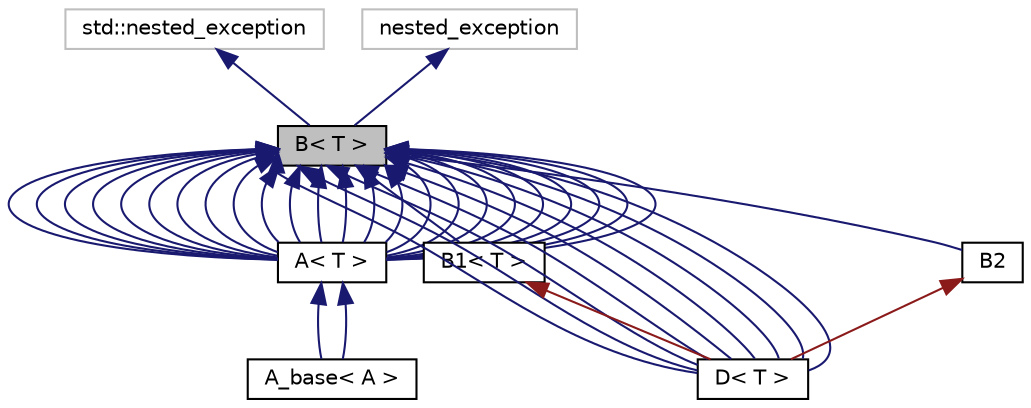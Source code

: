 digraph "B&lt; T &gt;"
{
  edge [fontname="Helvetica",fontsize="10",labelfontname="Helvetica",labelfontsize="10"];
  node [fontname="Helvetica",fontsize="10",shape=record];
  Node0 [label="B\< T \>",height=0.2,width=0.4,color="black", fillcolor="grey75", style="filled", fontcolor="black"];
  Node1 -> Node0 [dir="back",color="midnightblue",fontsize="10",style="solid"];
  Node1 [label="std::nested_exception",height=0.2,width=0.4,color="grey75", fillcolor="white", style="filled"];
  Node2 -> Node0 [dir="back",color="midnightblue",fontsize="10",style="solid"];
  Node2 [label="nested_exception",height=0.2,width=0.4,color="grey75", fillcolor="white", style="filled"];
  Node0 -> Node3 [dir="back",color="midnightblue",fontsize="10",style="solid"];
  Node3 [label="A\< T \>",height=0.2,width=0.4,color="black", fillcolor="white", style="filled",URL="$struct_a.html"];
  Node3 -> Node4 [dir="back",color="midnightblue",fontsize="10",style="solid"];
  Node4 [label="A_base\< A \>",height=0.2,width=0.4,color="black", fillcolor="white", style="filled",URL="$struct_a__base.html"];
  Node3 -> Node4 [dir="back",color="midnightblue",fontsize="10",style="solid"];
  Node0 -> Node3 [dir="back",color="midnightblue",fontsize="10",style="solid"];
  Node0 -> Node3 [dir="back",color="midnightblue",fontsize="10",style="solid"];
  Node0 -> Node3 [dir="back",color="midnightblue",fontsize="10",style="solid"];
  Node0 -> Node3 [dir="back",color="midnightblue",fontsize="10",style="solid"];
  Node0 -> Node3 [dir="back",color="midnightblue",fontsize="10",style="solid"];
  Node0 -> Node3 [dir="back",color="midnightblue",fontsize="10",style="solid"];
  Node0 -> Node3 [dir="back",color="midnightblue",fontsize="10",style="solid"];
  Node0 -> Node3 [dir="back",color="midnightblue",fontsize="10",style="solid"];
  Node0 -> Node3 [dir="back",color="midnightblue",fontsize="10",style="solid"];
  Node0 -> Node3 [dir="back",color="midnightblue",fontsize="10",style="solid"];
  Node0 -> Node3 [dir="back",color="midnightblue",fontsize="10",style="solid"];
  Node0 -> Node3 [dir="back",color="midnightblue",fontsize="10",style="solid"];
  Node0 -> Node3 [dir="back",color="midnightblue",fontsize="10",style="solid"];
  Node0 -> Node3 [dir="back",color="midnightblue",fontsize="10",style="solid"];
  Node0 -> Node3 [dir="back",color="midnightblue",fontsize="10",style="solid"];
  Node0 -> Node3 [dir="back",color="midnightblue",fontsize="10",style="solid"];
  Node0 -> Node3 [dir="back",color="midnightblue",fontsize="10",style="solid"];
  Node0 -> Node3 [dir="back",color="midnightblue",fontsize="10",style="solid"];
  Node0 -> Node3 [dir="back",color="midnightblue",fontsize="10",style="solid"];
  Node0 -> Node3 [dir="back",color="midnightblue",fontsize="10",style="solid"];
  Node0 -> Node3 [dir="back",color="midnightblue",fontsize="10",style="solid"];
  Node0 -> Node3 [dir="back",color="midnightblue",fontsize="10",style="solid"];
  Node0 -> Node3 [dir="back",color="midnightblue",fontsize="10",style="solid"];
  Node0 -> Node5 [dir="back",color="midnightblue",fontsize="10",style="solid"];
  Node5 [label="B1\< T \>",height=0.2,width=0.4,color="black", fillcolor="white", style="filled",URL="$struct_b1.html"];
  Node5 -> Node6 [dir="back",color="firebrick4",fontsize="10",style="solid"];
  Node6 [label="D\< T \>",height=0.2,width=0.4,color="black", fillcolor="white", style="filled",URL="$struct_d.html"];
  Node0 -> Node7 [dir="back",color="midnightblue",fontsize="10",style="solid"];
  Node7 [label="B2",height=0.2,width=0.4,color="black", fillcolor="white", style="filled",URL="$struct_b2.html"];
  Node7 -> Node6 [dir="back",color="firebrick4",fontsize="10",style="solid"];
  Node0 -> Node6 [dir="back",color="midnightblue",fontsize="10",style="solid"];
  Node0 -> Node6 [dir="back",color="midnightblue",fontsize="10",style="solid"];
  Node0 -> Node6 [dir="back",color="midnightblue",fontsize="10",style="solid"];
  Node0 -> Node6 [dir="back",color="midnightblue",fontsize="10",style="solid"];
  Node0 -> Node6 [dir="back",color="midnightblue",fontsize="10",style="solid"];
  Node0 -> Node6 [dir="back",color="midnightblue",fontsize="10",style="solid"];
  Node0 -> Node6 [dir="back",color="midnightblue",fontsize="10",style="solid"];
  Node0 -> Node6 [dir="back",color="midnightblue",fontsize="10",style="solid"];
  Node0 -> Node6 [dir="back",color="midnightblue",fontsize="10",style="solid"];
}
